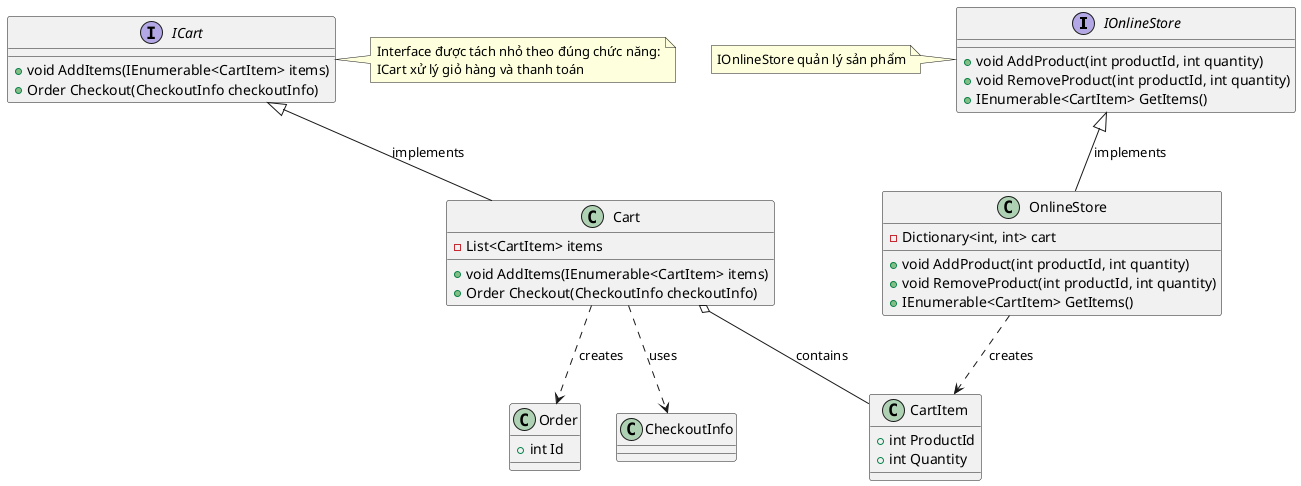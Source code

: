 @startuml

interface IOnlineStore {
    +void AddProduct(int productId, int quantity)
    +void RemoveProduct(int productId, int quantity)
    +IEnumerable<CartItem> GetItems()
}

interface ICart {
    +void AddItems(IEnumerable<CartItem> items)
    +Order Checkout(CheckoutInfo checkoutInfo)
}

class OnlineStore {
    -Dictionary<int, int> cart
    +void AddProduct(int productId, int quantity)
    +void RemoveProduct(int productId, int quantity)
    +IEnumerable<CartItem> GetItems()
}

class Cart {
    -List<CartItem> items
    +void AddItems(IEnumerable<CartItem> items)
    +Order Checkout(CheckoutInfo checkoutInfo)
}

class CartItem {
    +int ProductId 
    +int Quantity
}

class Order {
    +int Id 
}

class CheckoutInfo {
}

' Relations between classes
IOnlineStore <|-- OnlineStore : implements
ICart <|-- Cart : implements
OnlineStore ..> CartItem : creates
Cart o-- CartItem : contains
Cart ..> Order : creates
Cart ..> CheckoutInfo : uses

note right of ICart 
Interface được tách nhỏ theo đúng chức năng:
ICart xử lý giỏ hàng và thanh toán
endnote

note left of IOnlineStore
IOnlineStore quản lý sản phẩm
endnote

@enduml


